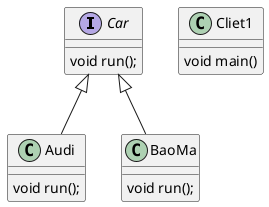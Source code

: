 @startuml

interface Car{
    void run();
}
class Audi{
    void run();
}
class BaoMa{
    void run();
}

class Cliet1{
    void main()
}

Car <|-- Audi
Car <|-- BaoMa

@enduml